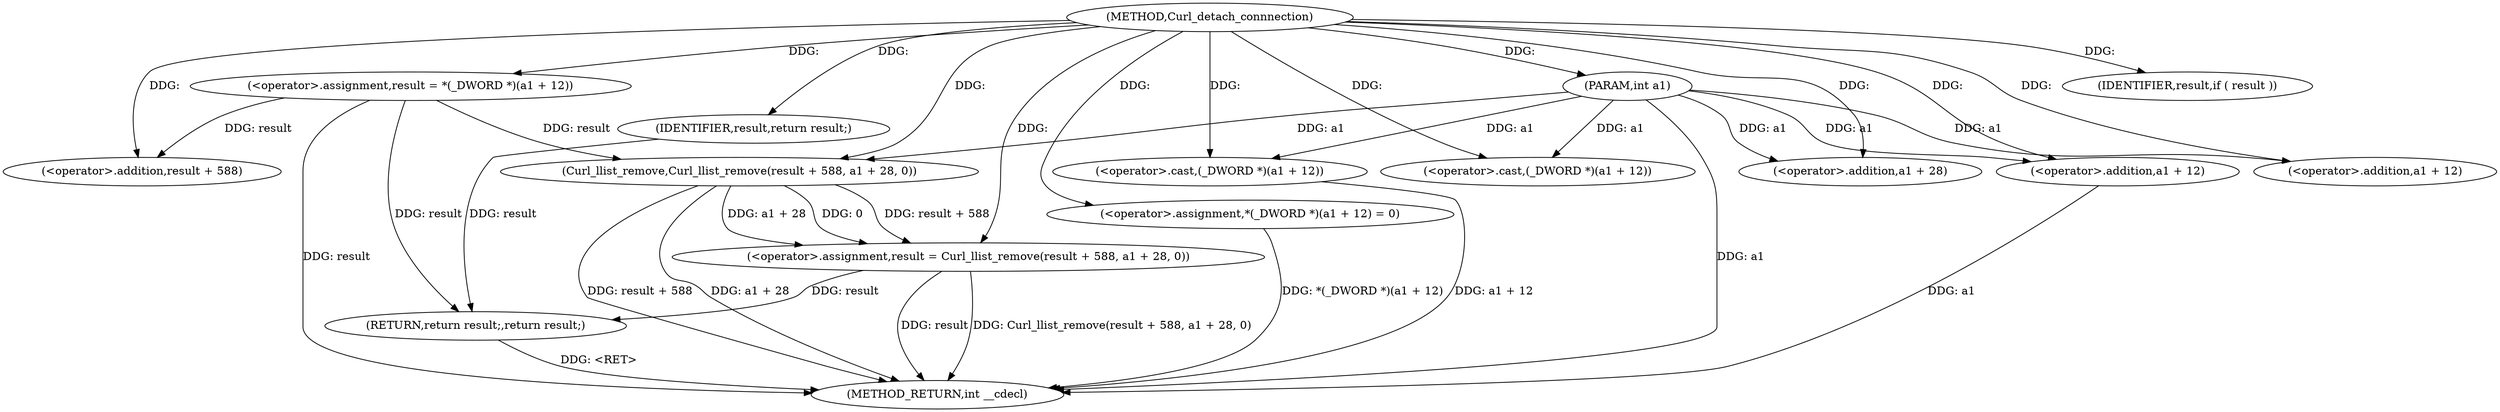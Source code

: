 digraph Curl_detach_connnection {  
"1000102" [label = "(METHOD,Curl_detach_connnection)" ]
"1000136" [label = "(METHOD_RETURN,int __cdecl)" ]
"1000103" [label = "(PARAM,int a1)" ]
"1000106" [label = "(<operator>.assignment,result = *(_DWORD *)(a1 + 12))" ]
"1000109" [label = "(<operator>.cast,(_DWORD *)(a1 + 12))" ]
"1000111" [label = "(<operator>.addition,a1 + 12)" ]
"1000115" [label = "(IDENTIFIER,result,if ( result ))" ]
"1000116" [label = "(<operator>.assignment,result = Curl_llist_remove(result + 588, a1 + 28, 0))" ]
"1000118" [label = "(Curl_llist_remove,Curl_llist_remove(result + 588, a1 + 28, 0))" ]
"1000119" [label = "(<operator>.addition,result + 588)" ]
"1000122" [label = "(<operator>.addition,a1 + 28)" ]
"1000126" [label = "(<operator>.assignment,*(_DWORD *)(a1 + 12) = 0)" ]
"1000128" [label = "(<operator>.cast,(_DWORD *)(a1 + 12))" ]
"1000130" [label = "(<operator>.addition,a1 + 12)" ]
"1000134" [label = "(RETURN,return result;,return result;)" ]
"1000135" [label = "(IDENTIFIER,result,return result;)" ]
  "1000134" -> "1000136"  [ label = "DDG: <RET>"] 
  "1000128" -> "1000136"  [ label = "DDG: a1 + 12"] 
  "1000130" -> "1000136"  [ label = "DDG: a1"] 
  "1000106" -> "1000136"  [ label = "DDG: result"] 
  "1000116" -> "1000136"  [ label = "DDG: result"] 
  "1000126" -> "1000136"  [ label = "DDG: *(_DWORD *)(a1 + 12)"] 
  "1000116" -> "1000136"  [ label = "DDG: Curl_llist_remove(result + 588, a1 + 28, 0)"] 
  "1000118" -> "1000136"  [ label = "DDG: a1 + 28"] 
  "1000103" -> "1000136"  [ label = "DDG: a1"] 
  "1000118" -> "1000136"  [ label = "DDG: result + 588"] 
  "1000102" -> "1000103"  [ label = "DDG: "] 
  "1000102" -> "1000106"  [ label = "DDG: "] 
  "1000103" -> "1000109"  [ label = "DDG: a1"] 
  "1000102" -> "1000109"  [ label = "DDG: "] 
  "1000103" -> "1000111"  [ label = "DDG: a1"] 
  "1000102" -> "1000111"  [ label = "DDG: "] 
  "1000102" -> "1000115"  [ label = "DDG: "] 
  "1000118" -> "1000116"  [ label = "DDG: result + 588"] 
  "1000118" -> "1000116"  [ label = "DDG: a1 + 28"] 
  "1000118" -> "1000116"  [ label = "DDG: 0"] 
  "1000102" -> "1000116"  [ label = "DDG: "] 
  "1000106" -> "1000118"  [ label = "DDG: result"] 
  "1000102" -> "1000118"  [ label = "DDG: "] 
  "1000106" -> "1000119"  [ label = "DDG: result"] 
  "1000102" -> "1000119"  [ label = "DDG: "] 
  "1000103" -> "1000118"  [ label = "DDG: a1"] 
  "1000103" -> "1000122"  [ label = "DDG: a1"] 
  "1000102" -> "1000122"  [ label = "DDG: "] 
  "1000102" -> "1000126"  [ label = "DDG: "] 
  "1000103" -> "1000128"  [ label = "DDG: a1"] 
  "1000102" -> "1000128"  [ label = "DDG: "] 
  "1000103" -> "1000130"  [ label = "DDG: a1"] 
  "1000102" -> "1000130"  [ label = "DDG: "] 
  "1000135" -> "1000134"  [ label = "DDG: result"] 
  "1000106" -> "1000134"  [ label = "DDG: result"] 
  "1000116" -> "1000134"  [ label = "DDG: result"] 
  "1000102" -> "1000135"  [ label = "DDG: "] 
}
